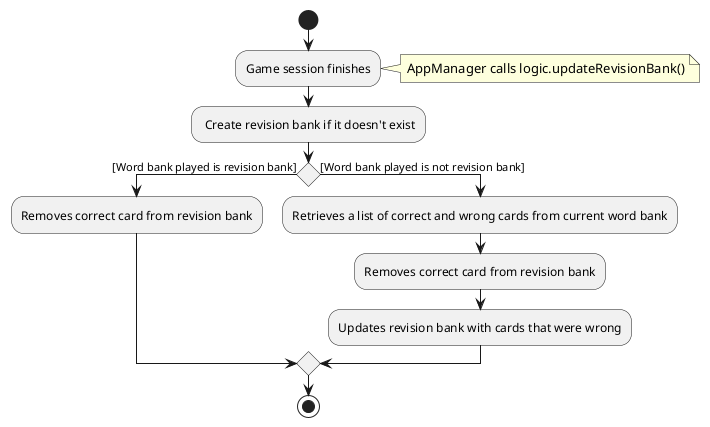 @startuml
start

:Game session finishes;
note right: AppManager calls logic.updateRevisionBank()

- Create revision bank if it doesn't exist

if () then ([Word bank played is revision bank])
    :Removes correct card from revision bank;

else ([Word bank played is not revision bank])
    :Retrieves a list of correct and wrong cards from current word bank;
    :Removes correct card from revision bank;
    :Updates revision bank with cards that were wrong;

endif
stop
@enduml
